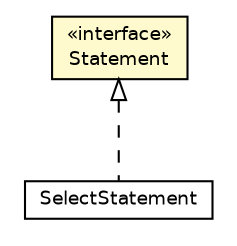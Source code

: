 #!/usr/local/bin/dot
#
# Class diagram 
# Generated by UMLGraph version R5_6 (http://www.umlgraph.org/)
#

digraph G {
	edge [fontname="Helvetica",fontsize=10,labelfontname="Helvetica",labelfontsize=10];
	node [fontname="Helvetica",fontsize=10,shape=plaintext];
	nodesep=0.25;
	ranksep=0.5;
	// net.ljcomputing.sql.statement.Statement
	c973 [label=<<table title="net.ljcomputing.sql.statement.Statement" border="0" cellborder="1" cellspacing="0" cellpadding="2" port="p" bgcolor="lemonChiffon" href="./Statement.html">
		<tr><td><table border="0" cellspacing="0" cellpadding="1">
<tr><td align="center" balign="center"> &#171;interface&#187; </td></tr>
<tr><td align="center" balign="center"> Statement </td></tr>
		</table></td></tr>
		</table>>, URL="./Statement.html", fontname="Helvetica", fontcolor="black", fontsize=9.0];
	// net.ljcomputing.sql.statement.SelectStatement
	c974 [label=<<table title="net.ljcomputing.sql.statement.SelectStatement" border="0" cellborder="1" cellspacing="0" cellpadding="2" port="p" href="./SelectStatement.html">
		<tr><td><table border="0" cellspacing="0" cellpadding="1">
<tr><td align="center" balign="center"> SelectStatement </td></tr>
		</table></td></tr>
		</table>>, URL="./SelectStatement.html", fontname="Helvetica", fontcolor="black", fontsize=9.0];
	//net.ljcomputing.sql.statement.SelectStatement implements net.ljcomputing.sql.statement.Statement
	c973:p -> c974:p [dir=back,arrowtail=empty,style=dashed];
}

